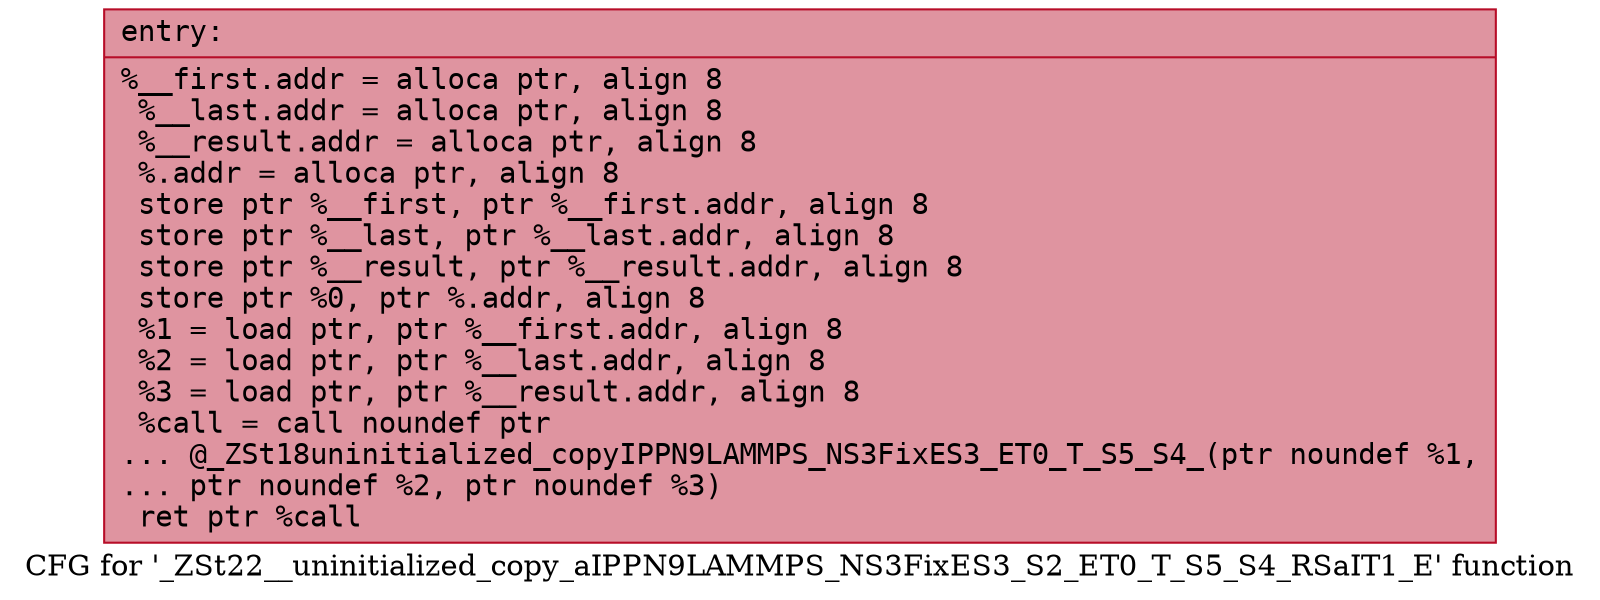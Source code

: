 digraph "CFG for '_ZSt22__uninitialized_copy_aIPPN9LAMMPS_NS3FixES3_S2_ET0_T_S5_S4_RSaIT1_E' function" {
	label="CFG for '_ZSt22__uninitialized_copy_aIPPN9LAMMPS_NS3FixES3_S2_ET0_T_S5_S4_RSaIT1_E' function";

	Node0x561f16521110 [shape=record,color="#b70d28ff", style=filled, fillcolor="#b70d2870" fontname="Courier",label="{entry:\l|  %__first.addr = alloca ptr, align 8\l  %__last.addr = alloca ptr, align 8\l  %__result.addr = alloca ptr, align 8\l  %.addr = alloca ptr, align 8\l  store ptr %__first, ptr %__first.addr, align 8\l  store ptr %__last, ptr %__last.addr, align 8\l  store ptr %__result, ptr %__result.addr, align 8\l  store ptr %0, ptr %.addr, align 8\l  %1 = load ptr, ptr %__first.addr, align 8\l  %2 = load ptr, ptr %__last.addr, align 8\l  %3 = load ptr, ptr %__result.addr, align 8\l  %call = call noundef ptr\l... @_ZSt18uninitialized_copyIPPN9LAMMPS_NS3FixES3_ET0_T_S5_S4_(ptr noundef %1,\l... ptr noundef %2, ptr noundef %3)\l  ret ptr %call\l}"];
}
